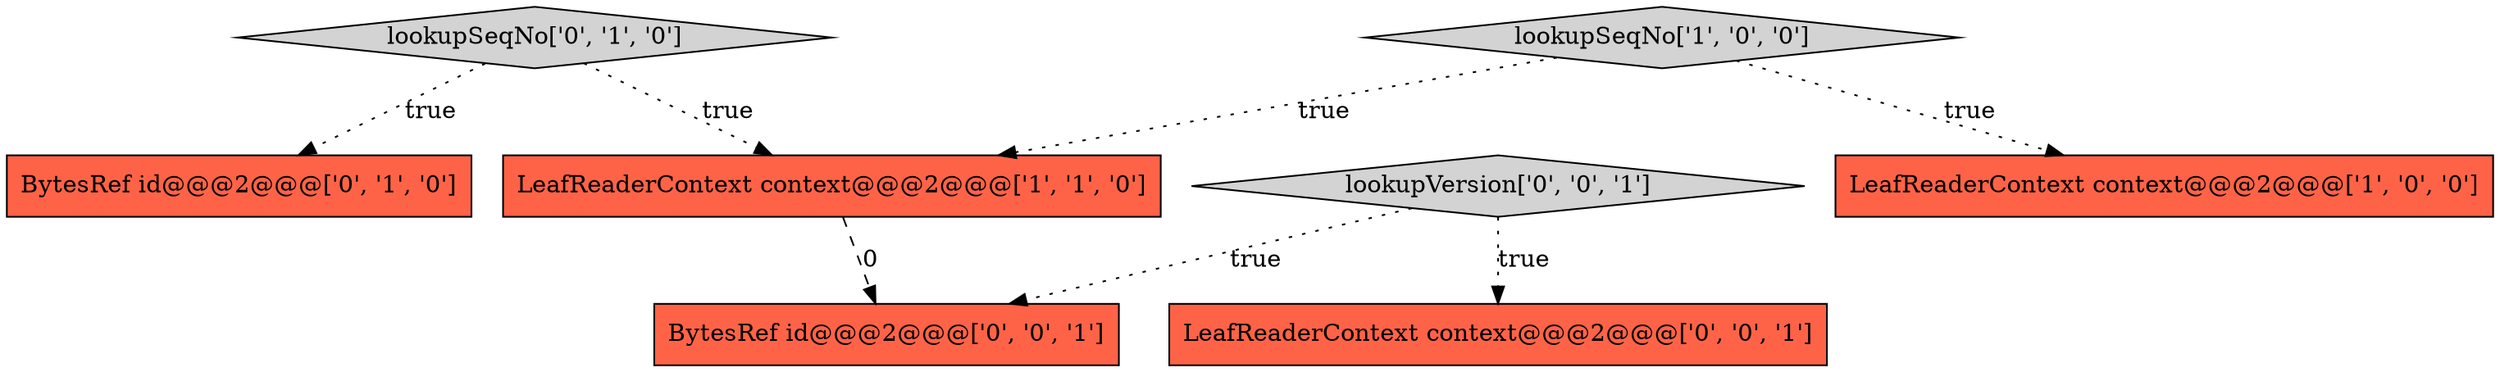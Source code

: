 digraph {
4 [style = filled, label = "lookupSeqNo['0', '1', '0']", fillcolor = lightgray, shape = diamond image = "AAA0AAABBB2BBB"];
3 [style = filled, label = "BytesRef id@@@2@@@['0', '1', '0']", fillcolor = tomato, shape = box image = "AAA0AAABBB2BBB"];
2 [style = filled, label = "lookupSeqNo['1', '0', '0']", fillcolor = lightgray, shape = diamond image = "AAA0AAABBB1BBB"];
6 [style = filled, label = "lookupVersion['0', '0', '1']", fillcolor = lightgray, shape = diamond image = "AAA0AAABBB3BBB"];
7 [style = filled, label = "BytesRef id@@@2@@@['0', '0', '1']", fillcolor = tomato, shape = box image = "AAA0AAABBB3BBB"];
1 [style = filled, label = "LeafReaderContext context@@@2@@@['1', '1', '0']", fillcolor = tomato, shape = box image = "AAA0AAABBB1BBB"];
0 [style = filled, label = "LeafReaderContext context@@@2@@@['1', '0', '0']", fillcolor = tomato, shape = box image = "AAA0AAABBB1BBB"];
5 [style = filled, label = "LeafReaderContext context@@@2@@@['0', '0', '1']", fillcolor = tomato, shape = box image = "AAA0AAABBB3BBB"];
2->1 [style = dotted, label="true"];
6->5 [style = dotted, label="true"];
1->7 [style = dashed, label="0"];
2->0 [style = dotted, label="true"];
4->1 [style = dotted, label="true"];
4->3 [style = dotted, label="true"];
6->7 [style = dotted, label="true"];
}
